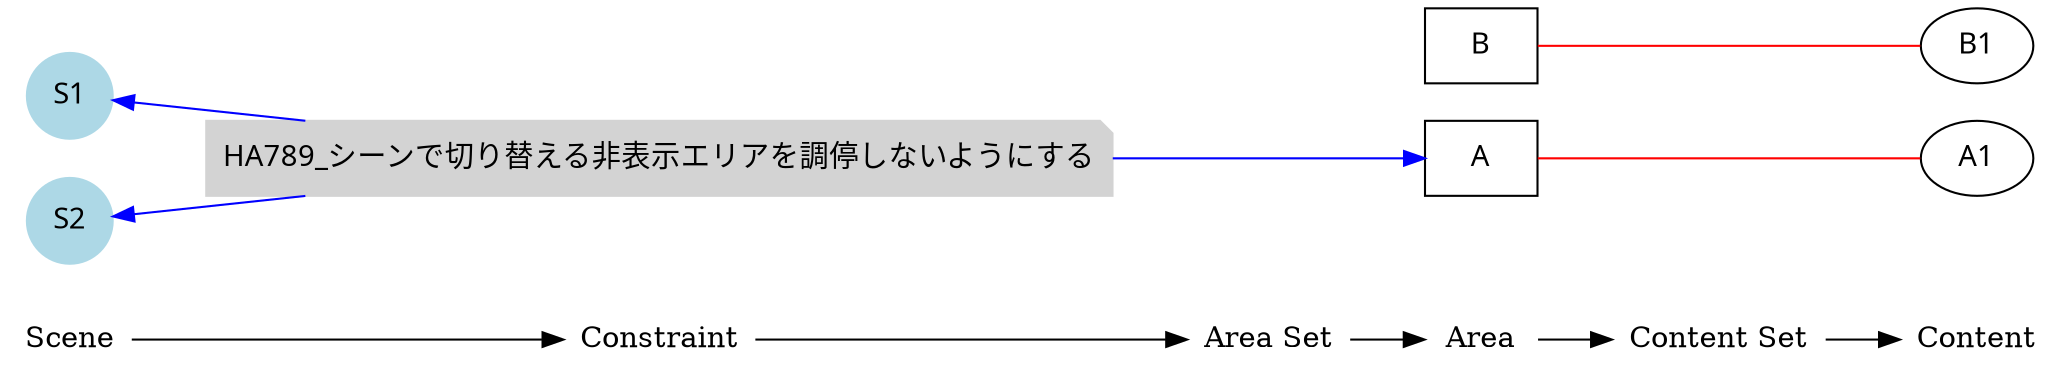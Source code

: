 digraph rule_objects_graph {
	rankdir = LR;
	charset="utf-8";
	clusterrank = global;
	
	node [shape = plaintext];
	Scene -> Constraint -> "Area Set" -> Area -> "Content Set" -> Content; 
	{ rank = same;
		node [shape = box];
		{
			Area;
			e1 [label="A", fontname="Meiryo UI"];
			e2 [label="B", fontname="Meiryo UI"];

		}
	}
	
	{ rank = same;
		node [shape = ellipse];
		{
			Content;
			e3 [label="A1", fontname="Meiryo UI"];
			e4 [label="B1", fontname="Meiryo UI"];


		}
	}
	
	{
		subgraph subareaset {
			"Area Set";
			node [shape = box, style = filled, color = lightpink];


		}
	}


	
	{
		subgraph subcontentset {
			"Content Set";
			node [shape = ellipse, style = filled, color = palegreen];


		}
	}



	e1 -> e3 [dir=none, color=red];
	e2 -> e4 [dir=none, color=red];
	

	

	

	

	subgraph scene { rank = same;
		node [shape = circle, style = filled, color = lightblue];
		{
			"Scene";
			e5 [label="S1", fontname="Meiryo UI"];
			e6 [label="S2", fontname="Meiryo UI"];

		}
	}

	{ rank = same;
		node [shape = note, style = filled, color = lightgrey];
		{
			"Constraint";
			e7 [label="HA789_シーンで切り替える非表示エリアを調停しないようにする", fontname="Meiryo UI"];
		}
	}
	
	{ rank = same;
		node [shape = note, style = filled, color = lavenderblush2];
		{
			"Constraint";
		}
	}

	{ rank = same;
		node [shape = note, style = filled, color = lightpink2];
		{
			"Constraint";
		}
	}

	e7 -> e1 [color=blue];
	e7 -> e5 [color=blue];
	e7 -> e6 [color=blue];
	

	

	
}


